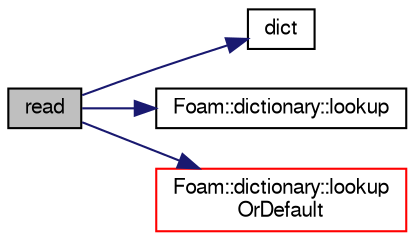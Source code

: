 digraph "read"
{
  bgcolor="transparent";
  edge [fontname="FreeSans",fontsize="10",labelfontname="FreeSans",labelfontsize="10"];
  node [fontname="FreeSans",fontsize="10",shape=record];
  rankdir="LR";
  Node1 [label="read",height=0.2,width=0.4,color="black", fillcolor="grey75", style="filled" fontcolor="black"];
  Node1 -> Node2 [color="midnightblue",fontsize="10",style="solid",fontname="FreeSans"];
  Node2 [label="dict",height=0.2,width=0.4,color="black",URL="$a00751.html#a193891e89d96c3d3699885e60fe0a609",tooltip="Return the reference to the construction dictionary. "];
  Node1 -> Node3 [color="midnightblue",fontsize="10",style="solid",fontname="FreeSans"];
  Node3 [label="Foam::dictionary::lookup",height=0.2,width=0.4,color="black",URL="$a00502.html#a8baab402d653d6e789f67c57e23a5b59",tooltip="Find and return an entry data stream. "];
  Node1 -> Node4 [color="midnightblue",fontsize="10",style="solid",fontname="FreeSans"];
  Node4 [label="Foam::dictionary::lookup\lOrDefault",height=0.2,width=0.4,color="red",URL="$a00502.html#ab188313de67c2c7ad4a5e8151eefb49d",tooltip="Find and return a T,. "];
}
